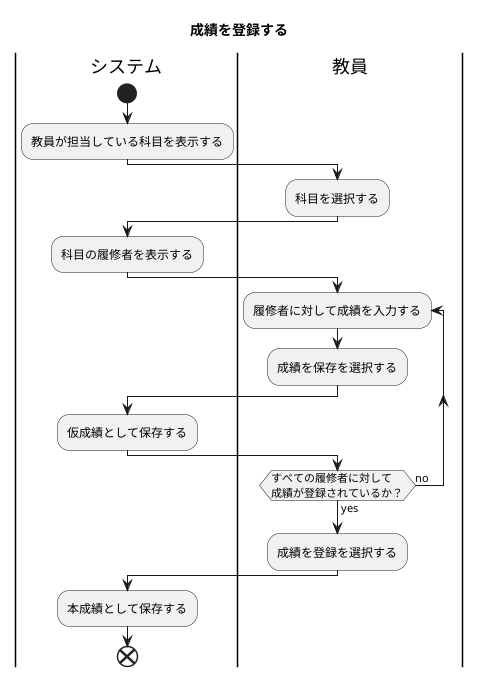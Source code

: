 @startuml 7-5
title 成績を登録する

|システム|
start
:教員が担当している科目を表示する;

|教員|
:科目を選択する;

|システム|
:科目の履修者を表示する;

|教員|
repeat :履修者に対して成績を入力する;

:成績を保存を選択する;

|システム|
:仮成績として保存する;

|教員|
repeat while (すべての履修者に対して\n成績が登録されているか？) is (no) not (yes)
:成績を登録を選択する;

|システム|
:本成績として保存する;

end
@enduml